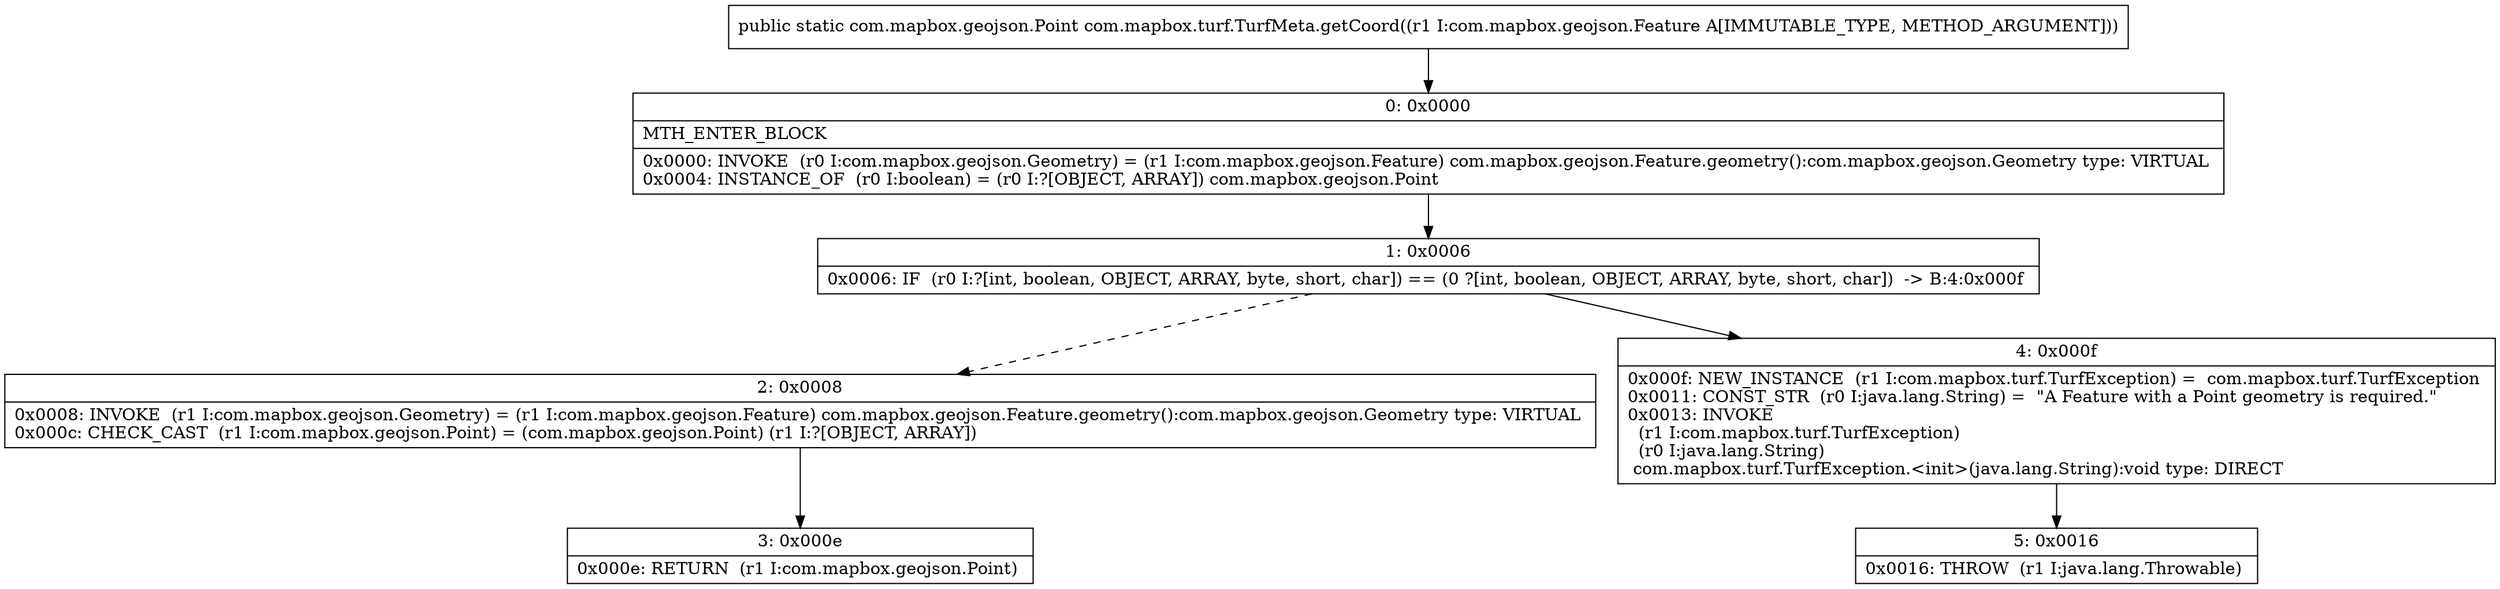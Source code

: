 digraph "CFG forcom.mapbox.turf.TurfMeta.getCoord(Lcom\/mapbox\/geojson\/Feature;)Lcom\/mapbox\/geojson\/Point;" {
Node_0 [shape=record,label="{0\:\ 0x0000|MTH_ENTER_BLOCK\l|0x0000: INVOKE  (r0 I:com.mapbox.geojson.Geometry) = (r1 I:com.mapbox.geojson.Feature) com.mapbox.geojson.Feature.geometry():com.mapbox.geojson.Geometry type: VIRTUAL \l0x0004: INSTANCE_OF  (r0 I:boolean) = (r0 I:?[OBJECT, ARRAY]) com.mapbox.geojson.Point \l}"];
Node_1 [shape=record,label="{1\:\ 0x0006|0x0006: IF  (r0 I:?[int, boolean, OBJECT, ARRAY, byte, short, char]) == (0 ?[int, boolean, OBJECT, ARRAY, byte, short, char])  \-\> B:4:0x000f \l}"];
Node_2 [shape=record,label="{2\:\ 0x0008|0x0008: INVOKE  (r1 I:com.mapbox.geojson.Geometry) = (r1 I:com.mapbox.geojson.Feature) com.mapbox.geojson.Feature.geometry():com.mapbox.geojson.Geometry type: VIRTUAL \l0x000c: CHECK_CAST  (r1 I:com.mapbox.geojson.Point) = (com.mapbox.geojson.Point) (r1 I:?[OBJECT, ARRAY]) \l}"];
Node_3 [shape=record,label="{3\:\ 0x000e|0x000e: RETURN  (r1 I:com.mapbox.geojson.Point) \l}"];
Node_4 [shape=record,label="{4\:\ 0x000f|0x000f: NEW_INSTANCE  (r1 I:com.mapbox.turf.TurfException) =  com.mapbox.turf.TurfException \l0x0011: CONST_STR  (r0 I:java.lang.String) =  \"A Feature with a Point geometry is required.\" \l0x0013: INVOKE  \l  (r1 I:com.mapbox.turf.TurfException)\l  (r0 I:java.lang.String)\l com.mapbox.turf.TurfException.\<init\>(java.lang.String):void type: DIRECT \l}"];
Node_5 [shape=record,label="{5\:\ 0x0016|0x0016: THROW  (r1 I:java.lang.Throwable) \l}"];
MethodNode[shape=record,label="{public static com.mapbox.geojson.Point com.mapbox.turf.TurfMeta.getCoord((r1 I:com.mapbox.geojson.Feature A[IMMUTABLE_TYPE, METHOD_ARGUMENT])) }"];
MethodNode -> Node_0;
Node_0 -> Node_1;
Node_1 -> Node_2[style=dashed];
Node_1 -> Node_4;
Node_2 -> Node_3;
Node_4 -> Node_5;
}

